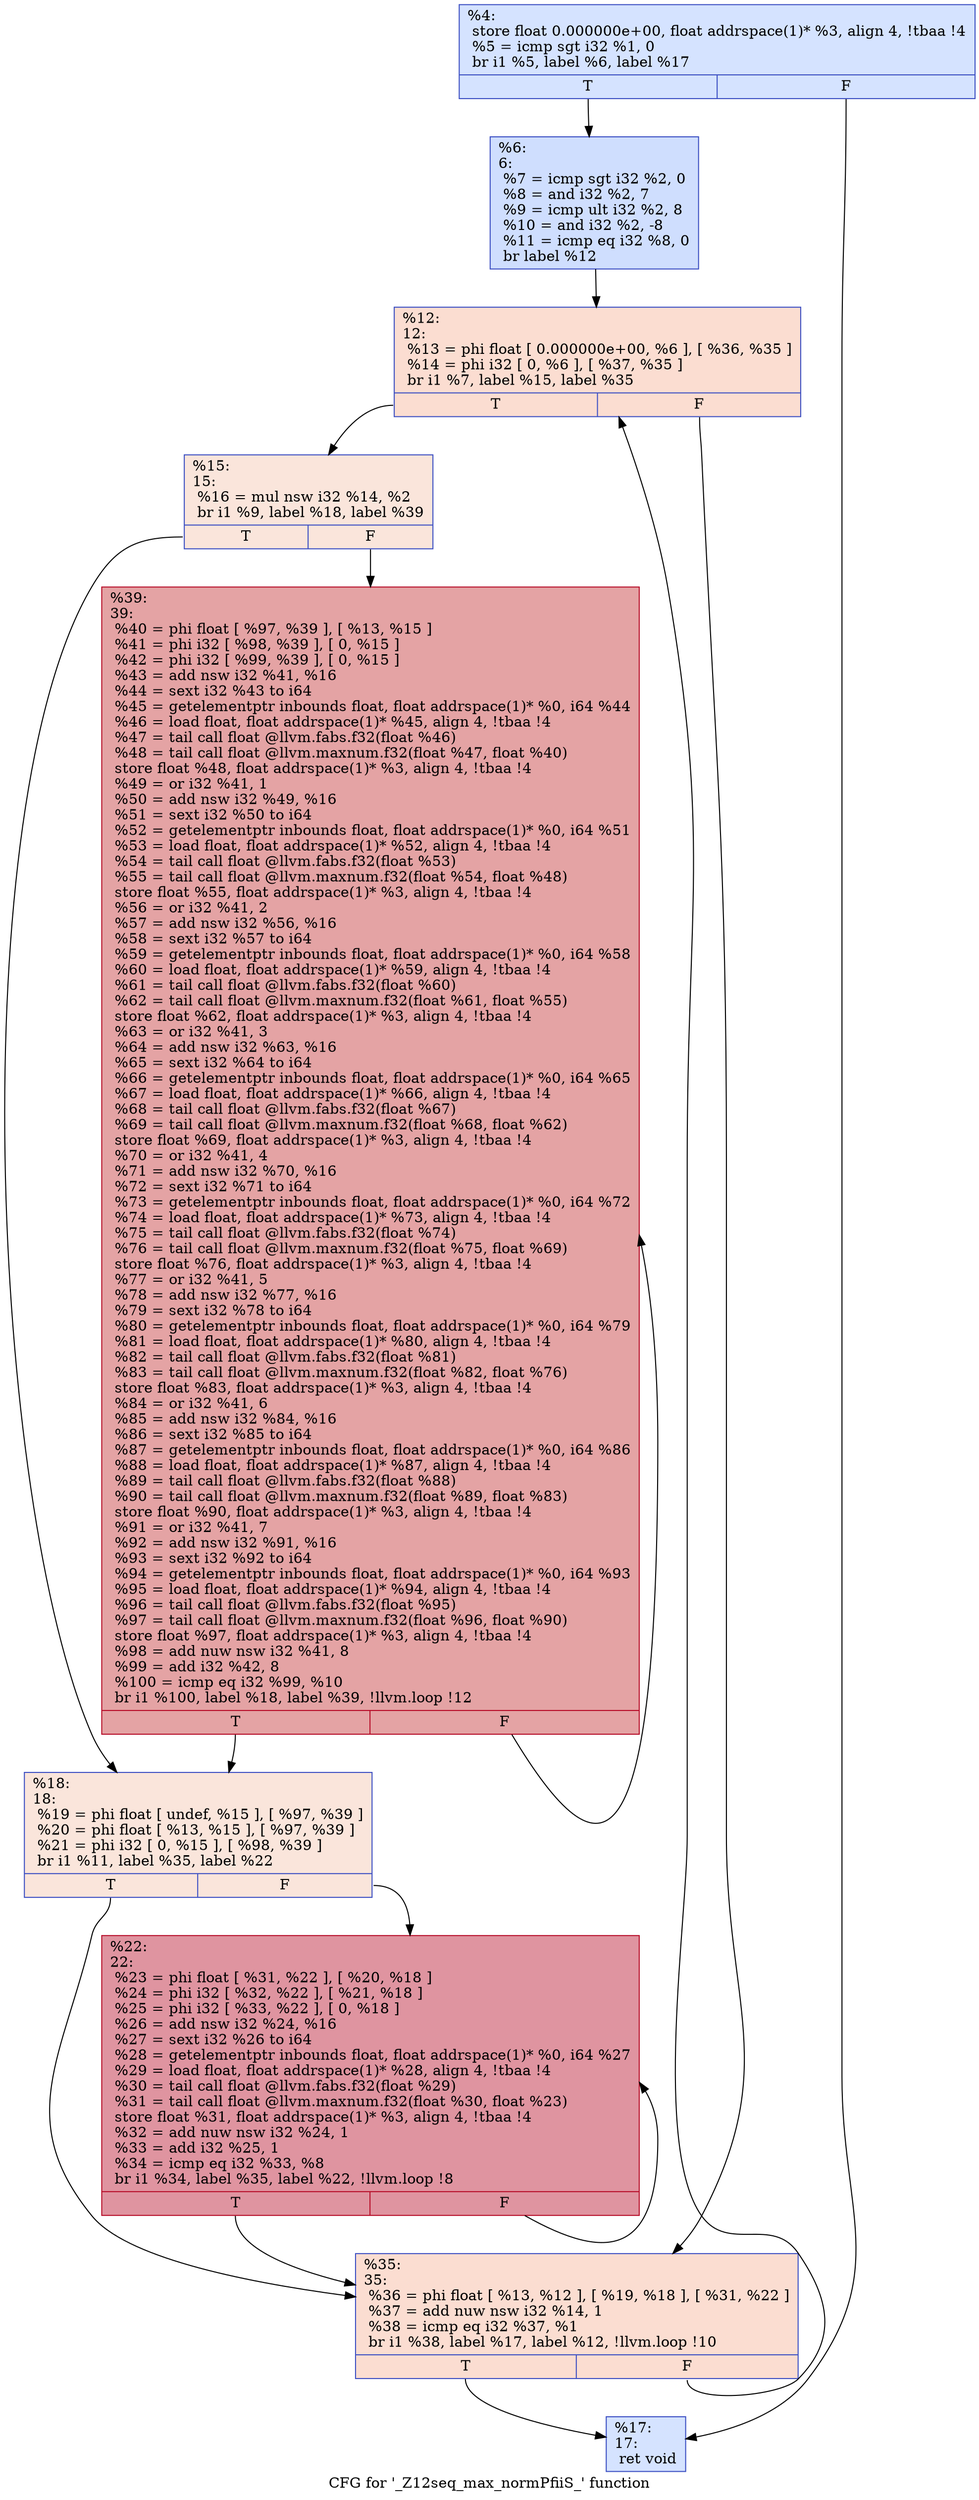 digraph "CFG for '_Z12seq_max_normPfiiS_' function" {
	label="CFG for '_Z12seq_max_normPfiiS_' function";

	Node0x4940090 [shape=record,color="#3d50c3ff", style=filled, fillcolor="#a1c0ff70",label="{%4:\l  store float 0.000000e+00, float addrspace(1)* %3, align 4, !tbaa !4\l  %5 = icmp sgt i32 %1, 0\l  br i1 %5, label %6, label %17\l|{<s0>T|<s1>F}}"];
	Node0x4940090:s0 -> Node0x4941dc0;
	Node0x4940090:s1 -> Node0x4941e50;
	Node0x4941dc0 [shape=record,color="#3d50c3ff", style=filled, fillcolor="#93b5fe70",label="{%6:\l6:                                                \l  %7 = icmp sgt i32 %2, 0\l  %8 = and i32 %2, 7\l  %9 = icmp ult i32 %2, 8\l  %10 = and i32 %2, -8\l  %11 = icmp eq i32 %8, 0\l  br label %12\l}"];
	Node0x4941dc0 -> Node0x49400e0;
	Node0x49400e0 [shape=record,color="#3d50c3ff", style=filled, fillcolor="#f7b39670",label="{%12:\l12:                                               \l  %13 = phi float [ 0.000000e+00, %6 ], [ %36, %35 ]\l  %14 = phi i32 [ 0, %6 ], [ %37, %35 ]\l  br i1 %7, label %15, label %35\l|{<s0>T|<s1>F}}"];
	Node0x49400e0:s0 -> Node0x4942680;
	Node0x49400e0:s1 -> Node0x4942420;
	Node0x4942680 [shape=record,color="#3d50c3ff", style=filled, fillcolor="#f4c5ad70",label="{%15:\l15:                                               \l  %16 = mul nsw i32 %14, %2\l  br i1 %9, label %18, label %39\l|{<s0>T|<s1>F}}"];
	Node0x4942680:s0 -> Node0x49420e0;
	Node0x4942680:s1 -> Node0x4942960;
	Node0x4941e50 [shape=record,color="#3d50c3ff", style=filled, fillcolor="#a1c0ff70",label="{%17:\l17:                                               \l  ret void\l}"];
	Node0x49420e0 [shape=record,color="#3d50c3ff", style=filled, fillcolor="#f4c5ad70",label="{%18:\l18:                                               \l  %19 = phi float [ undef, %15 ], [ %97, %39 ]\l  %20 = phi float [ %13, %15 ], [ %97, %39 ]\l  %21 = phi i32 [ 0, %15 ], [ %98, %39 ]\l  br i1 %11, label %35, label %22\l|{<s0>T|<s1>F}}"];
	Node0x49420e0:s0 -> Node0x4942420;
	Node0x49420e0:s1 -> Node0x4943140;
	Node0x4943140 [shape=record,color="#b70d28ff", style=filled, fillcolor="#b70d2870",label="{%22:\l22:                                               \l  %23 = phi float [ %31, %22 ], [ %20, %18 ]\l  %24 = phi i32 [ %32, %22 ], [ %21, %18 ]\l  %25 = phi i32 [ %33, %22 ], [ 0, %18 ]\l  %26 = add nsw i32 %24, %16\l  %27 = sext i32 %26 to i64\l  %28 = getelementptr inbounds float, float addrspace(1)* %0, i64 %27\l  %29 = load float, float addrspace(1)* %28, align 4, !tbaa !4\l  %30 = tail call float @llvm.fabs.f32(float %29)\l  %31 = tail call float @llvm.maxnum.f32(float %30, float %23)\l  store float %31, float addrspace(1)* %3, align 4, !tbaa !4\l  %32 = add nuw nsw i32 %24, 1\l  %33 = add i32 %25, 1\l  %34 = icmp eq i32 %33, %8\l  br i1 %34, label %35, label %22, !llvm.loop !8\l|{<s0>T|<s1>F}}"];
	Node0x4943140:s0 -> Node0x4942420;
	Node0x4943140:s1 -> Node0x4943140;
	Node0x4942420 [shape=record,color="#3d50c3ff", style=filled, fillcolor="#f7b39670",label="{%35:\l35:                                               \l  %36 = phi float [ %13, %12 ], [ %19, %18 ], [ %31, %22 ]\l  %37 = add nuw nsw i32 %14, 1\l  %38 = icmp eq i32 %37, %1\l  br i1 %38, label %17, label %12, !llvm.loop !10\l|{<s0>T|<s1>F}}"];
	Node0x4942420:s0 -> Node0x4941e50;
	Node0x4942420:s1 -> Node0x49400e0;
	Node0x4942960 [shape=record,color="#b70d28ff", style=filled, fillcolor="#c32e3170",label="{%39:\l39:                                               \l  %40 = phi float [ %97, %39 ], [ %13, %15 ]\l  %41 = phi i32 [ %98, %39 ], [ 0, %15 ]\l  %42 = phi i32 [ %99, %39 ], [ 0, %15 ]\l  %43 = add nsw i32 %41, %16\l  %44 = sext i32 %43 to i64\l  %45 = getelementptr inbounds float, float addrspace(1)* %0, i64 %44\l  %46 = load float, float addrspace(1)* %45, align 4, !tbaa !4\l  %47 = tail call float @llvm.fabs.f32(float %46)\l  %48 = tail call float @llvm.maxnum.f32(float %47, float %40)\l  store float %48, float addrspace(1)* %3, align 4, !tbaa !4\l  %49 = or i32 %41, 1\l  %50 = add nsw i32 %49, %16\l  %51 = sext i32 %50 to i64\l  %52 = getelementptr inbounds float, float addrspace(1)* %0, i64 %51\l  %53 = load float, float addrspace(1)* %52, align 4, !tbaa !4\l  %54 = tail call float @llvm.fabs.f32(float %53)\l  %55 = tail call float @llvm.maxnum.f32(float %54, float %48)\l  store float %55, float addrspace(1)* %3, align 4, !tbaa !4\l  %56 = or i32 %41, 2\l  %57 = add nsw i32 %56, %16\l  %58 = sext i32 %57 to i64\l  %59 = getelementptr inbounds float, float addrspace(1)* %0, i64 %58\l  %60 = load float, float addrspace(1)* %59, align 4, !tbaa !4\l  %61 = tail call float @llvm.fabs.f32(float %60)\l  %62 = tail call float @llvm.maxnum.f32(float %61, float %55)\l  store float %62, float addrspace(1)* %3, align 4, !tbaa !4\l  %63 = or i32 %41, 3\l  %64 = add nsw i32 %63, %16\l  %65 = sext i32 %64 to i64\l  %66 = getelementptr inbounds float, float addrspace(1)* %0, i64 %65\l  %67 = load float, float addrspace(1)* %66, align 4, !tbaa !4\l  %68 = tail call float @llvm.fabs.f32(float %67)\l  %69 = tail call float @llvm.maxnum.f32(float %68, float %62)\l  store float %69, float addrspace(1)* %3, align 4, !tbaa !4\l  %70 = or i32 %41, 4\l  %71 = add nsw i32 %70, %16\l  %72 = sext i32 %71 to i64\l  %73 = getelementptr inbounds float, float addrspace(1)* %0, i64 %72\l  %74 = load float, float addrspace(1)* %73, align 4, !tbaa !4\l  %75 = tail call float @llvm.fabs.f32(float %74)\l  %76 = tail call float @llvm.maxnum.f32(float %75, float %69)\l  store float %76, float addrspace(1)* %3, align 4, !tbaa !4\l  %77 = or i32 %41, 5\l  %78 = add nsw i32 %77, %16\l  %79 = sext i32 %78 to i64\l  %80 = getelementptr inbounds float, float addrspace(1)* %0, i64 %79\l  %81 = load float, float addrspace(1)* %80, align 4, !tbaa !4\l  %82 = tail call float @llvm.fabs.f32(float %81)\l  %83 = tail call float @llvm.maxnum.f32(float %82, float %76)\l  store float %83, float addrspace(1)* %3, align 4, !tbaa !4\l  %84 = or i32 %41, 6\l  %85 = add nsw i32 %84, %16\l  %86 = sext i32 %85 to i64\l  %87 = getelementptr inbounds float, float addrspace(1)* %0, i64 %86\l  %88 = load float, float addrspace(1)* %87, align 4, !tbaa !4\l  %89 = tail call float @llvm.fabs.f32(float %88)\l  %90 = tail call float @llvm.maxnum.f32(float %89, float %83)\l  store float %90, float addrspace(1)* %3, align 4, !tbaa !4\l  %91 = or i32 %41, 7\l  %92 = add nsw i32 %91, %16\l  %93 = sext i32 %92 to i64\l  %94 = getelementptr inbounds float, float addrspace(1)* %0, i64 %93\l  %95 = load float, float addrspace(1)* %94, align 4, !tbaa !4\l  %96 = tail call float @llvm.fabs.f32(float %95)\l  %97 = tail call float @llvm.maxnum.f32(float %96, float %90)\l  store float %97, float addrspace(1)* %3, align 4, !tbaa !4\l  %98 = add nuw nsw i32 %41, 8\l  %99 = add i32 %42, 8\l  %100 = icmp eq i32 %99, %10\l  br i1 %100, label %18, label %39, !llvm.loop !12\l|{<s0>T|<s1>F}}"];
	Node0x4942960:s0 -> Node0x49420e0;
	Node0x4942960:s1 -> Node0x4942960;
}
